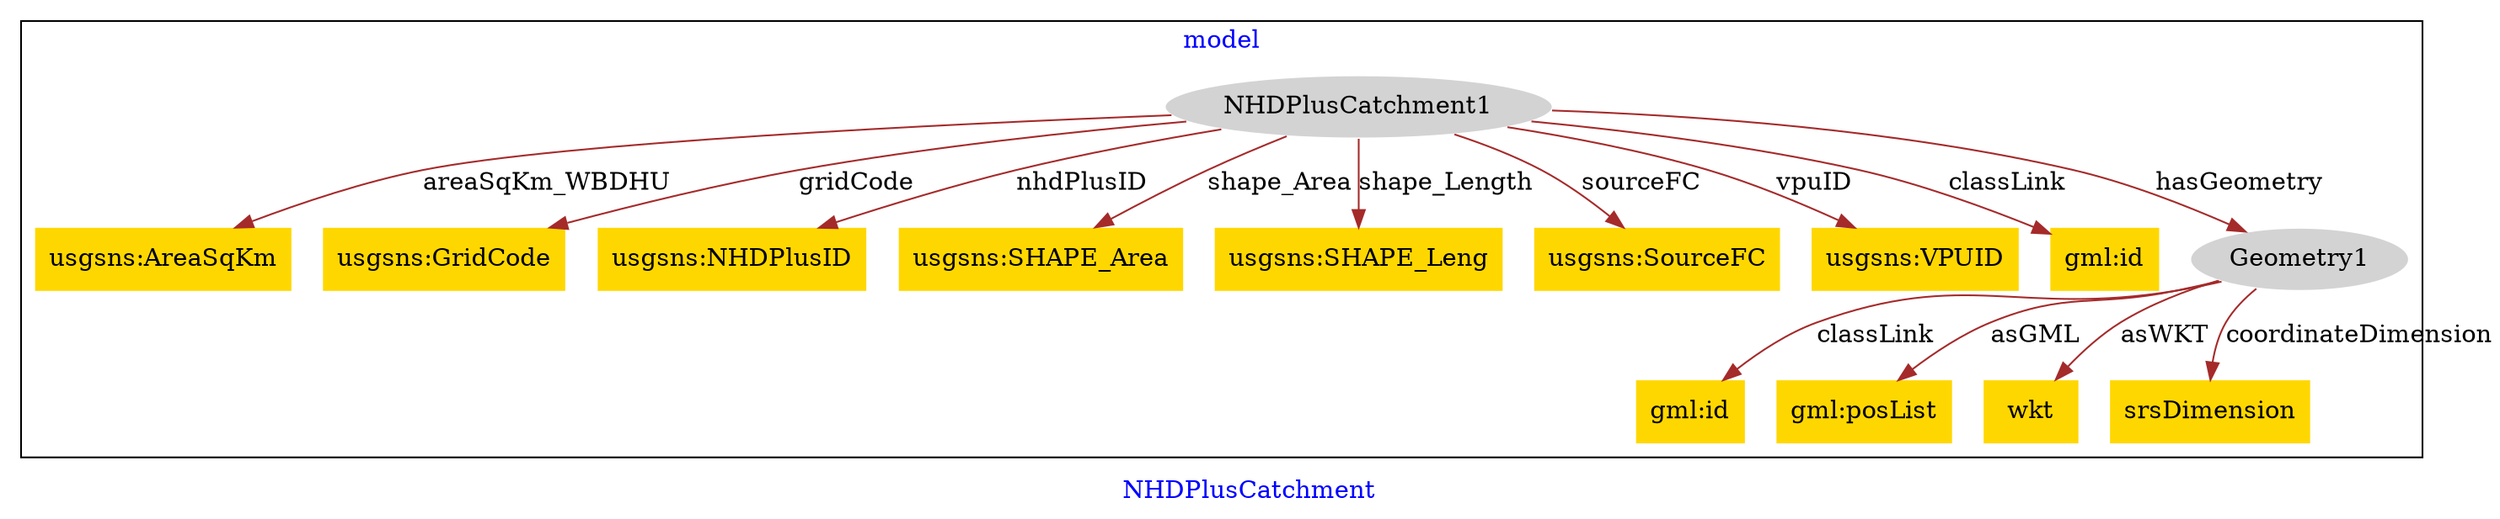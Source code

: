 digraph n0 {
fontcolor="blue"
remincross="true"
label="NHDPlusCatchment"
subgraph cluster {
label="model"
n2[style="filled",color="white",fillcolor="lightgray",label="NHDPlusCatchment1"];
n3[shape="plaintext",style="filled",fillcolor="gold",label="usgsns:AreaSqKm"];
n4[shape="plaintext",style="filled",fillcolor="gold",label="usgsns:GridCode"];
n5[shape="plaintext",style="filled",fillcolor="gold",label="usgsns:NHDPlusID"];
n6[shape="plaintext",style="filled",fillcolor="gold",label="usgsns:SHAPE_Area"];
n7[shape="plaintext",style="filled",fillcolor="gold",label="usgsns:SHAPE_Leng"];
n8[shape="plaintext",style="filled",fillcolor="gold",label="usgsns:SourceFC"];
n9[shape="plaintext",style="filled",fillcolor="gold",label="usgsns:VPUID"];
n10[shape="plaintext",style="filled",fillcolor="gold",label="gml:id"];
n11[style="filled",color="white",fillcolor="lightgray",label="Geometry1"];
n12[shape="plaintext",style="filled",fillcolor="gold",label="gml:id"];
n13[shape="plaintext",style="filled",fillcolor="gold",label="gml:posList"];
n14[shape="plaintext",style="filled",fillcolor="gold",label="wkt"];
n15[shape="plaintext",style="filled",fillcolor="gold",label="srsDimension"];
}
n2 -> n3[color="brown",fontcolor="black",label="areaSqKm_WBDHU"]
n2 -> n4[color="brown",fontcolor="black",label="gridCode"]
n2 -> n5[color="brown",fontcolor="black",label="nhdPlusID"]
n2 -> n6[color="brown",fontcolor="black",label="shape_Area"]
n2 -> n7[color="brown",fontcolor="black",label="shape_Length"]
n2 -> n8[color="brown",fontcolor="black",label="sourceFC"]
n2 -> n9[color="brown",fontcolor="black",label="vpuID"]
n2 -> n10[color="brown",fontcolor="black",label="classLink"]
n2 -> n11[color="brown",fontcolor="black",label="hasGeometry"]
n11 -> n12[color="brown",fontcolor="black",label="classLink"]
n11 -> n13[color="brown",fontcolor="black",label="asGML"]
n11 -> n14[color="brown",fontcolor="black",label="asWKT"]
n11 -> n15[color="brown",fontcolor="black",label="coordinateDimension"]
}
